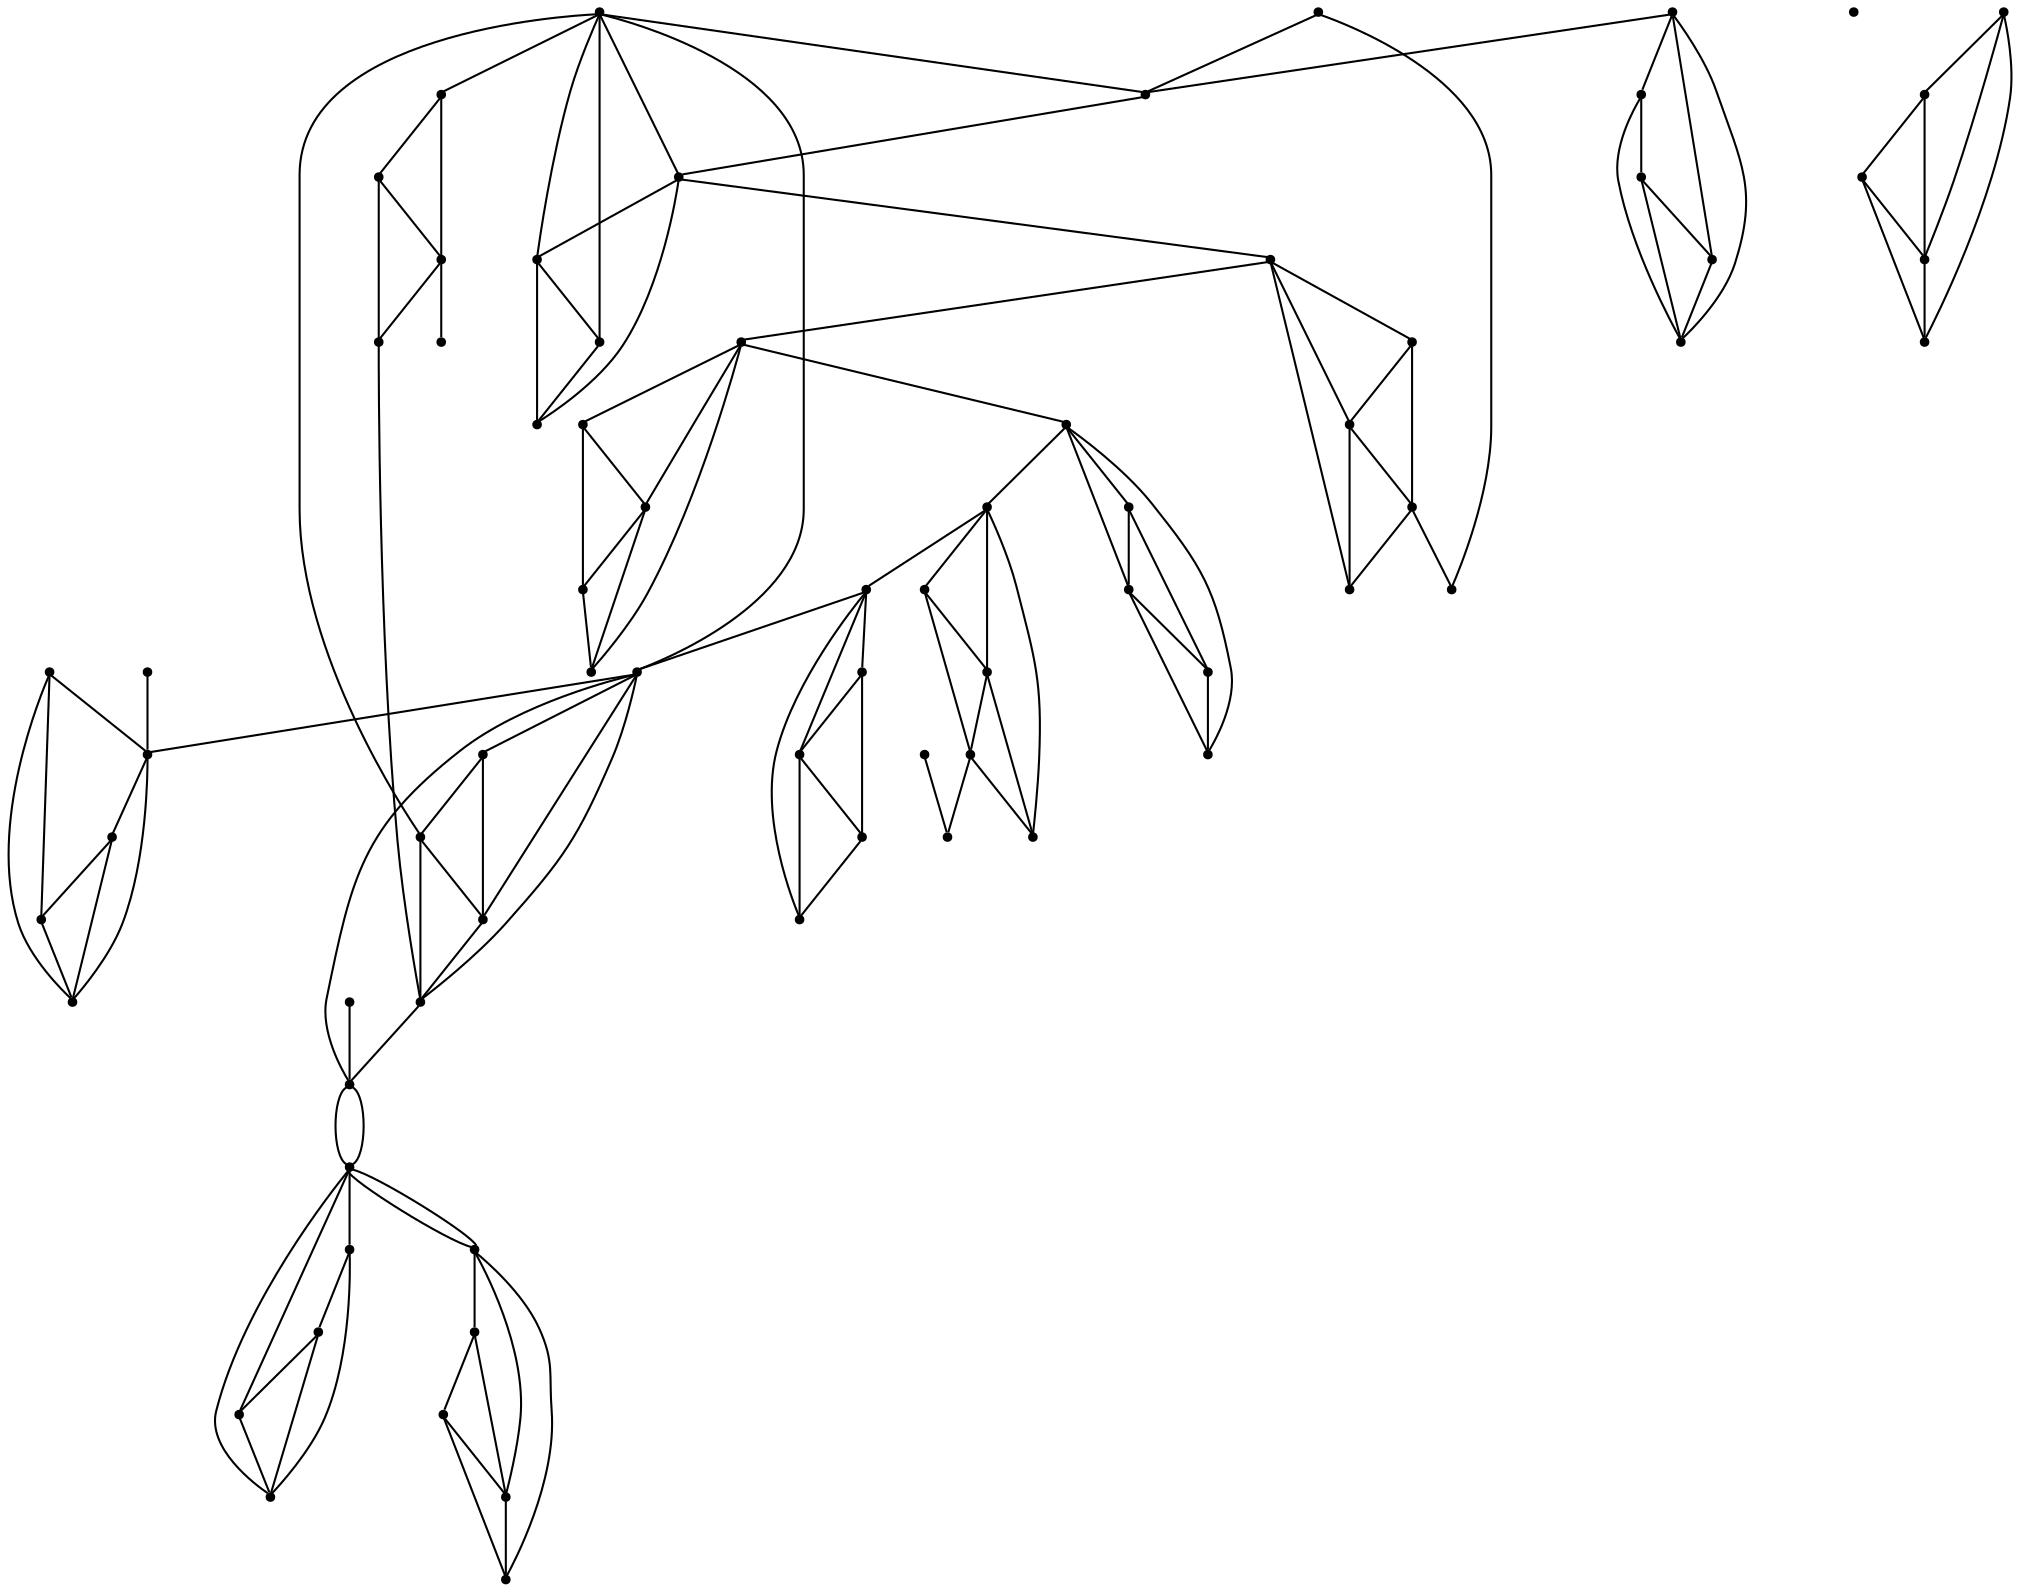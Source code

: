 graph {
  node [shape=point,comment="{\"directed\":false,\"doi\":\"10.1007/978-3-540-31843-9_31\",\"figure\":\"3 (2)\"}"]

  v0 [pos="1359.2319949127907,1686.1012725142764"]
  v1 [pos="1244.80234375,1686.1012725142764"]
  v2 [pos="1232.3792514534885,1662.1304460473982"]
  v3 [pos="1205.93269440407,1665.433560620559"]
  v4 [pos="1185.808044149709,1954.7252921370791"]
  v5 [pos="1168.5163017805232,1686.1012725142764"]
  v6 [pos="1130.3727879723835,1686.1012725142764"]
  v7 [pos="1129.647574491279,1665.433560620559"]
  v8 [pos="1059.534574854651,1686.1012725142764"]
  v9 [pos="1021.3910133539244,1686.1012725142764"]
  v10 [pos="1020.6648937136629,1665.433560620559"]
  v11 [pos="945.1049713844477,1686.1012725142764"]
  v12 [pos="944.3798373909883,1665.433560620559"]
  v13 [pos="1370.421566133721,1662.130446047398"]
  v14 [pos="1358.941292696221,1637.578386873814"]
  v15 [pos="1346.808902616279,1662.130446047398"]
  v16 [pos="1358.941292696221,1662.6387862471865"]
  v17 [pos="1332.2780523255815,1662.1304460473982"]
  v18 [pos="1320.798828125,1637.578386873814"]
  v19 [pos="1321.0884811046512,1686.1012725142764"]
  v20 [pos="1308.6642441860465,1662.130446047398"]
  v21 [pos="1320.798828125,1662.6387862471865"]
  v22 [pos="1312.7337890625,1814.166953971796"]
  v23 [pos="1294.135524164244,1662.130446047398"]
  v24 [pos="1282.6552507267443,1637.578386873814"]
  v25 [pos="1282.9459529433138,1686.1012725142764"]
  v26 [pos="1270.520730377907,1662.130446047398"]
  v27 [pos="1282.6552507267443,1662.6387862471865"]
  v28 [pos="1255.9919467659884,1662.1304460473982"]
  v29 [pos="1244.510687681686,1637.578386873814"]
  v30 [pos="1244.077257449128,1815.25652687829"]
  v31 [pos="1244.510687681686,1662.6387862471865"]
  v32 [pos="1148.8970339752905,1918.4044468510278"]
  v33 [pos="1221.5522392805233,1991.0461056339868"]
  v34 [pos="1217.84738372093,1662.130446047398"]
  v35 [pos="1219.0840525072672,1918.4044468510276"]
  v36 [pos="1206.3671102834303,1637.578386873814"]
  v37 [pos="1206.3671102834303,1662.6387862471865"]
  v38 [pos="1206.6588299418604,1686.1012725142764"]
  v39 [pos="1194.234624818314,1662.1304460473982"]
  v40 [pos="1177.5982421875,1812.9315324731795"]
  v41 [pos="1179.7037745276161,1662.130446047398"]
  v42 [pos="1168.2245821220931,1637.578386873814"]
  v43 [pos="1115.5492005813953,1812.4961165694522"]
  v44 [pos="1047.911589298692,1809.8086305566753"]
  v45 [pos="1156.0911110101745,1662.1304460473982"]
  v46 [pos="1168.2245821220931,1662.6387862471865"]
  v47 [pos="1151.368336664244,1991.0461056339868"]
  v48 [pos="1141.5613417514535,1662.1304460473982"]
  v49 [pos="1130.0810683139534,1637.578386873814"]
  v50 [pos="1117.9496002906976,1662.130446047398"]
  v51 [pos="1130.0810683139534,1662.6387862471865"]
  v52 [pos="1108.8677552688955,1662.130446047398"]
  v53 [pos="1097.3874818313952,1637.578386873814"]
  v54 [pos="1097.6792014898256,1686.1012725142764"]
  v55 [pos="1085.252897892442,1662.1304460473982"]
  v56 [pos="1097.3874818313952,1662.6387862471865"]
  v57 [pos="1070.7241460755813,1662.130446047398"]
  v58 [pos="1059.2439203306685,1637.578386873814"]
  v59 [pos="1047.1103856286336,1662.130446047398"]
  v60 [pos="1059.2439203306685,1662.6387862471865"]
  v61 [pos="1032.5806163699128,1662.130446047398"]
  v62 [pos="1021.1013921693313,1637.578386873814"]
  v63 [pos="1008.966840025436,1662.130446047398"]
  v64 [pos="1021.1013921693313,1662.6387862471865"]
  v65 [pos="994.4360215297964,1662.1304460473982"]
  v66 [pos="982.9578306686046,1637.578386873814"]
  v67 [pos="983.2485169876452,1686.1012725142764"]
  v68 [pos="970.8232944222384,1662.1304460473982"]
  v69 [pos="982.9578306686046,1662.6387862471865"]
  v70 [pos="956.2935251635175,1662.1304460473982"]
  v71 [pos="944.8132358284884,1637.578386873814"]
  v72 [pos="932.6818313953488,1662.130446047398"]
  v73 [pos="944.8132358284884,1662.6387862471865"]

  v72 -- v11 [id="-2",pos="932.6818313953488,1662.130446047398 945.1049713844477,1686.1012725142764 945.1049713844477,1686.1012725142764 945.1049713844477,1686.1012725142764"]
  v73 -- v70 [id="-3",pos="944.8132358284884,1662.6387862471865 956.2935251635175,1662.1304460473982 956.2935251635175,1662.1304460473982 956.2935251635175,1662.1304460473982"]
  v71 -- v73 [id="-4",pos="944.8132358284884,1637.578386873814 944.8132358284884,1662.6387862471865 944.8132358284884,1662.6387862471865 944.8132358284884,1662.6387862471865"]
  v73 -- v11 [id="-5",pos="944.8132358284884,1662.6387862471865 945.1049713844477,1686.1012725142764 945.1049713844477,1686.1012725142764 945.1049713844477,1686.1012725142764"]
  v71 -- v72 [id="-6",pos="944.8132358284884,1637.578386873814 932.6818313953488,1662.130446047398 932.6818313953488,1662.130446047398 932.6818313953488,1662.130446047398"]
  v11 -- v70 [id="-7",pos="945.1049713844477,1686.1012725142764 956.2935251635175,1662.1304460473982 956.2935251635175,1662.1304460473982 956.2935251635175,1662.1304460473982"]
  v70 -- v71 [id="-8",pos="956.2935251635175,1662.1304460473982 944.8132358284884,1637.578386873814 944.8132358284884,1637.578386873814 944.8132358284884,1637.578386873814"]
  v72 -- v73 [id="-9",pos="932.6818313953488,1662.130446047398 944.8132358284884,1662.6387862471865 944.8132358284884,1662.6387862471865 944.8132358284884,1662.6387862471865"]
  v68 -- v38 [id="-10",pos="970.8232944222384,1662.1304460473982 967.26328125,1703.0252405115095 967.26328125,1703.0252405115095 967.26328125,1703.0252405115095 1209.929269622093,1703.0252405115095 1209.929269622093,1703.0252405115095 1209.929269622093,1703.0252405115095 1206.6588299418604,1686.1012725142764 1206.6588299418604,1686.1012725142764 1206.6588299418604,1686.1012725142764"]
  v68 -- v36 [id="-11",pos="970.8232944222384,1662.1304460473982 967.26328125,1627.8418807296084 967.26328125,1627.8418807296084 967.26328125,1627.8418807296084 1209.929269622093,1627.8418807296084 1209.929269622093,1627.8418807296084 1209.929269622093,1627.8418807296084 1206.3671102834303,1637.578386873814 1206.3671102834303,1637.578386873814 1206.3671102834303,1637.578386873814"]
  v68 -- v47 [id="-12",pos="970.8232944222384,1662.1304460473982 970.9681050145349,1990.6836776046084 970.9681050145349,1990.6836776046084 970.9681050145349,1990.6836776046084 1151.368336664244,1991.0461056339868 1151.368336664244,1991.0461056339868 1151.368336664244,1991.0461056339868"]
  v68 -- v69 [id="-13",pos="970.8232944222384,1662.1304460473982 982.9578306686046,1662.6387862471865 982.9578306686046,1662.6387862471865 982.9578306686046,1662.6387862471865"]
  v68 -- v67 [id="-14",pos="970.8232944222384,1662.1304460473982 983.2485169876452,1686.1012725142764 983.2485169876452,1686.1012725142764 983.2485169876452,1686.1012725142764"]
  v12 -- v66 [id="-15",pos="944.3798373909883,1665.433560620559 982.9578306686046,1637.578386873814 982.9578306686046,1637.578386873814 982.9578306686046,1637.578386873814"]
  v66 -- v62 [id="-16",pos="982.9578306686046,1637.578386873814 1021.1013921693313,1637.578386873814 1021.1013921693313,1637.578386873814 1021.1013921693313,1637.578386873814"]
  v62 -- v58 [id="-17",pos="1021.1013921693313,1637.578386873814 1059.2439203306685,1637.578386873814 1059.2439203306685,1637.578386873814 1059.2439203306685,1637.578386873814"]
  v58 -- v53 [id="-18",pos="1059.2439203306685,1637.578386873814 1097.3874818313952,1637.578386873814 1097.3874818313952,1637.578386873814 1097.3874818313952,1637.578386873814"]
  v53 -- v49 [id="-19",pos="1097.3874818313952,1637.578386873814 1130.0810683139534,1637.578386873814 1130.0810683139534,1637.578386873814 1130.0810683139534,1637.578386873814"]
  v49 -- v42 [id="-20",pos="1130.0810683139534,1637.578386873814 1168.2245821220931,1637.578386873814 1168.2245821220931,1637.578386873814 1168.2245821220931,1637.578386873814"]
  v42 -- v36 [id="-21",pos="1168.2245821220931,1637.578386873814 1206.3671102834303,1637.578386873814 1206.3671102834303,1637.578386873814 1206.3671102834303,1637.578386873814"]
  v36 -- v3 [id="-22",pos="1206.3671102834303,1637.578386873814 1205.93269440407,1665.433560620559 1205.93269440407,1665.433560620559 1205.93269440407,1665.433560620559"]
  v66 -- v69 [id="-23",pos="982.9578306686046,1637.578386873814 982.9578306686046,1662.6387862471865 982.9578306686046,1662.6387862471865 982.9578306686046,1662.6387862471865"]
  v69 -- v67 [id="-24",pos="982.9578306686046,1662.6387862471865 983.2485169876452,1686.1012725142764 983.2485169876452,1686.1012725142764 983.2485169876452,1686.1012725142764"]
  v66 -- v68 [id="-25",pos="982.9578306686046,1637.578386873814 970.8232944222384,1662.1304460473982 970.8232944222384,1662.1304460473982 970.8232944222384,1662.1304460473982"]
  v67 -- v65 [id="-26",pos="983.2485169876452,1686.1012725142764 994.4360215297964,1662.1304460473982 994.4360215297964,1662.1304460473982 994.4360215297964,1662.1304460473982"]
  v65 -- v66 [id="-27",pos="994.4360215297964,1662.1304460473982 982.9578306686046,1637.578386873814 982.9578306686046,1637.578386873814 982.9578306686046,1637.578386873814"]
  v63 -- v64 [id="-28",pos="1008.966840025436,1662.130446047398 1021.1013921693313,1662.6387862471865 1021.1013921693313,1662.6387862471865 1021.1013921693313,1662.6387862471865"]
  v64 -- v61 [id="-29",pos="1021.1013921693313,1662.6387862471865 1032.5806163699128,1662.130446047398 1032.5806163699128,1662.130446047398 1032.5806163699128,1662.130446047398"]
  v63 -- v9 [id="-30",pos="1008.966840025436,1662.130446047398 1021.3910133539244,1686.1012725142764 1021.3910133539244,1686.1012725142764 1021.3910133539244,1686.1012725142764"]
  v62 -- v64 [id="-31",pos="1021.1013921693313,1637.578386873814 1021.1013921693313,1662.6387862471865 1021.1013921693313,1662.6387862471865 1021.1013921693313,1662.6387862471865"]
  v64 -- v9 [id="-32",pos="1021.1013921693313,1662.6387862471865 1021.3910133539244,1686.1012725142764 1021.3910133539244,1686.1012725142764 1021.3910133539244,1686.1012725142764"]
  v62 -- v63 [id="-33",pos="1021.1013921693313,1637.578386873814 1008.966840025436,1662.130446047398 1008.966840025436,1662.130446047398 1008.966840025436,1662.130446047398"]
  v9 -- v61 [id="-34",pos="1021.3910133539244,1686.1012725142764 1032.5806163699128,1662.130446047398 1032.5806163699128,1662.130446047398 1032.5806163699128,1662.130446047398"]
  v61 -- v62 [id="-35",pos="1032.5806163699128,1662.130446047398 1021.1013921693313,1637.578386873814 1021.1013921693313,1637.578386873814 1021.1013921693313,1637.578386873814"]
  v59 -- v60 [id="-38",pos="1047.1103856286336,1662.130446047398 1059.2439203306685,1662.6387862471865 1059.2439203306685,1662.6387862471865 1059.2439203306685,1662.6387862471865"]
  v60 -- v57 [id="-39",pos="1059.2439203306685,1662.6387862471865 1070.7241460755813,1662.130446047398 1070.7241460755813,1662.130446047398 1070.7241460755813,1662.130446047398"]
  v59 -- v8 [id="-40",pos="1047.1103856286336,1662.130446047398 1059.534574854651,1686.1012725142764 1059.534574854651,1686.1012725142764 1059.534574854651,1686.1012725142764"]
  v58 -- v60 [id="-43",pos="1059.2439203306685,1637.578386873814 1059.2439203306685,1662.6387862471865 1059.2439203306685,1662.6387862471865 1059.2439203306685,1662.6387862471865"]
  v60 -- v8 [id="-44",pos="1059.2439203306685,1662.6387862471865 1059.534574854651,1686.1012725142764 1059.534574854651,1686.1012725142764 1059.534574854651,1686.1012725142764"]
  v58 -- v59 [id="-45",pos="1059.2439203306685,1637.578386873814 1047.1103856286336,1662.130446047398 1047.1103856286336,1662.130446047398 1047.1103856286336,1662.130446047398"]
  v8 -- v57 [id="-46",pos="1059.534574854651,1686.1012725142764 1070.7241460755813,1662.130446047398 1070.7241460755813,1662.130446047398 1070.7241460755813,1662.130446047398"]
  v57 -- v58 [id="-47",pos="1070.7241460755813,1662.130446047398 1059.2439203306685,1637.578386873814 1059.2439203306685,1637.578386873814 1059.2439203306685,1637.578386873814"]
  v55 -- v54 [id="-48",pos="1085.252897892442,1662.1304460473982 1097.6792014898256,1686.1012725142764 1097.6792014898256,1686.1012725142764 1097.6792014898256,1686.1012725142764"]
  v55 -- v56 [id="-49",pos="1085.252897892442,1662.1304460473982 1097.3874818313952,1662.6387862471865 1097.3874818313952,1662.6387862471865 1097.3874818313952,1662.6387862471865"]
  v56 -- v52 [id="-50",pos="1097.3874818313952,1662.6387862471865 1108.8677552688955,1662.130446047398 1108.8677552688955,1662.130446047398 1108.8677552688955,1662.130446047398"]
  v53 -- v56 [id="-51",pos="1097.3874818313952,1637.578386873814 1097.3874818313952,1662.6387862471865 1097.3874818313952,1662.6387862471865 1097.3874818313952,1662.6387862471865"]
  v56 -- v54 [id="-52",pos="1097.3874818313952,1662.6387862471865 1097.6792014898256,1686.1012725142764 1097.6792014898256,1686.1012725142764 1097.6792014898256,1686.1012725142764"]
  v53 -- v55 [id="-53",pos="1097.3874818313952,1637.578386873814 1085.252897892442,1662.1304460473982 1085.252897892442,1662.1304460473982 1085.252897892442,1662.1304460473982"]
  v54 -- v52 [id="-54",pos="1097.6792014898256,1686.1012725142764 1108.8677552688955,1662.130446047398 1108.8677552688955,1662.130446047398 1108.8677552688955,1662.130446047398"]
  v52 -- v53 [id="-55",pos="1108.8677552688955,1662.130446047398 1097.3874818313952,1637.578386873814 1097.3874818313952,1637.578386873814 1097.3874818313952,1637.578386873814"]
  v50 -- v51 [id="-58",pos="1117.9496002906976,1662.130446047398 1130.0810683139534,1662.6387862471865 1130.0810683139534,1662.6387862471865 1130.0810683139534,1662.6387862471865"]
  v51 -- v48 [id="-59",pos="1130.0810683139534,1662.6387862471865 1141.5613417514535,1662.1304460473982 1141.5613417514535,1662.1304460473982 1141.5613417514535,1662.1304460473982"]
  v50 -- v6 [id="-60",pos="1117.9496002906976,1662.130446047398 1130.3727879723835,1686.1012725142764 1130.3727879723835,1686.1012725142764 1130.3727879723835,1686.1012725142764"]
  v49 -- v51 [id="-61",pos="1130.0810683139534,1637.578386873814 1130.0810683139534,1662.6387862471865 1130.0810683139534,1662.6387862471865 1130.0810683139534,1662.6387862471865"]
  v51 -- v6 [id="-62",pos="1130.0810683139534,1662.6387862471865 1130.3727879723835,1686.1012725142764 1130.3727879723835,1686.1012725142764 1130.3727879723835,1686.1012725142764"]
  v49 -- v50 [id="-63",pos="1130.0810683139534,1637.578386873814 1117.9496002906976,1662.130446047398 1117.9496002906976,1662.130446047398 1117.9496002906976,1662.130446047398"]
  v47 -- v33 [id="-64",pos="1151.368336664244,1991.0461056339868 1221.5522392805233,1991.0461056339868 1221.5522392805233,1991.0461056339868 1221.5522392805233,1991.0461056339868"]
  v6 -- v48 [id="-66",pos="1130.3727879723835,1686.1012725142764 1141.5613417514535,1662.1304460473982 1141.5613417514535,1662.1304460473982 1141.5613417514535,1662.1304460473982"]
  v48 -- v49 [id="-67",pos="1141.5613417514535,1662.1304460473982 1130.0810683139534,1637.578386873814 1130.0810683139534,1637.578386873814 1130.0810683139534,1637.578386873814"]
  v47 -- v4 [id="-68",pos="1151.368336664244,1991.0461056339868 1185.808044149709,1954.7252921370791 1185.808044149709,1954.7252921370791 1185.808044149709,1954.7252921370791"]
  v4 -- v35 [id="-69",pos="1185.808044149709,1954.7252921370791 1219.0840525072672,1918.4044468510276 1219.0840525072672,1918.4044468510276 1219.0840525072672,1918.4044468510276"]
  v45 -- v46 [id="-70",pos="1156.0911110101745,1662.1304460473982 1168.2245821220931,1662.6387862471865 1168.2245821220931,1662.6387862471865 1168.2245821220931,1662.6387862471865"]
  v46 -- v41 [id="-71",pos="1168.2245821220931,1662.6387862471865 1179.7037745276161,1662.130446047398 1179.7037745276161,1662.130446047398 1179.7037745276161,1662.130446047398"]
  v45 -- v5 [id="-72",pos="1156.0911110101745,1662.1304460473982 1168.5163017805232,1686.1012725142764 1168.5163017805232,1686.1012725142764 1168.5163017805232,1686.1012725142764"]
  v42 -- v46 [id="-73",pos="1168.2245821220931,1637.578386873814 1168.2245821220931,1662.6387862471865 1168.2245821220931,1662.6387862471865 1168.2245821220931,1662.6387862471865"]
  v46 -- v5 [id="-74",pos="1168.2245821220931,1662.6387862471865 1168.5163017805232,1686.1012725142764 1168.5163017805232,1686.1012725142764 1168.5163017805232,1686.1012725142764"]
  v42 -- v45 [id="-75",pos="1168.2245821220931,1637.578386873814 1156.0911110101745,1662.1304460473982 1156.0911110101745,1662.1304460473982 1156.0911110101745,1662.1304460473982"]
  v5 -- v41 [id="-77",pos="1168.5163017805232,1686.1012725142764 1179.7037745276161,1662.130446047398 1179.7037745276161,1662.130446047398 1179.7037745276161,1662.130446047398"]
  v41 -- v42 [id="-81",pos="1179.7037745276161,1662.130446047398 1168.2245821220931,1637.578386873814 1168.2245821220931,1637.578386873814 1168.2245821220931,1637.578386873814"]
  v39 -- v38 [id="-82",pos="1194.234624818314,1662.1304460473982 1206.6588299418604,1686.1012725142764 1206.6588299418604,1686.1012725142764 1206.6588299418604,1686.1012725142764"]
  v39 -- v37 [id="-83",pos="1194.234624818314,1662.1304460473982 1206.3671102834303,1662.6387862471865 1206.3671102834303,1662.6387862471865 1206.3671102834303,1662.6387862471865"]
  v37 -- v34 [id="-84",pos="1206.3671102834303,1662.6387862471865 1217.84738372093,1662.130446047398 1217.84738372093,1662.130446047398 1217.84738372093,1662.130446047398"]
  v30 -- v13 [id="-85",pos="1244.077257449128,1815.25652687829 1200.4816860465116,1899.1544671960798 1200.4816860465116,1899.1544671960798 1200.4816860465116,1899.1544671960798 1373.7638626453488,1898.0668970056502 1373.7638626453488,1898.0668970056502 1373.7638626453488,1898.0668970056502 1370.421566133721,1662.130446047398 1370.421566133721,1662.130446047398 1370.421566133721,1662.130446047398"]
  v38 -- v37 [id="-87",pos="1206.6588299418604,1686.1012725142764 1206.3671102834303,1662.6387862471865 1206.3671102834303,1662.6387862471865 1206.3671102834303,1662.6387862471865"]
  v37 -- v36 [id="-88",pos="1206.3671102834303,1662.6387862471865 1206.3671102834303,1637.578386873814 1206.3671102834303,1637.578386873814 1206.3671102834303,1637.578386873814"]
  v36 -- v13 [id="-89",pos="1206.3671102834303,1637.578386873814 1203.753015988372,1627.8418807296084 1203.753015988372,1627.8418807296084 1203.753015988372,1627.8418807296084 1373.7638626453488,1627.8418807296084 1373.7638626453488,1627.8418807296084 1373.7638626453488,1627.8418807296084 1370.421566133721,1662.130446047398 1370.421566133721,1662.130446047398 1370.421566133721,1662.130446047398"]
  v36 -- v39 [id="-91",pos="1206.3671102834303,1637.578386873814 1194.234624818314,1662.1304460473982 1194.234624818314,1662.1304460473982 1194.234624818314,1662.1304460473982"]
  v38 -- v34 [id="-92",pos="1206.6588299418604,1686.1012725142764 1217.84738372093,1662.130446047398 1217.84738372093,1662.130446047398 1217.84738372093,1662.130446047398"]
  v69 -- v65 [id="-93",pos="982.9578306686046,1662.6387862471865 994.4360215297964,1662.1304460473982 994.4360215297964,1662.1304460473982 994.4360215297964,1662.1304460473982"]
  v68 -- v12 [id="-96",pos="970.8232944222384,1662.1304460473982 944.3798373909883,1665.433560620559 944.3798373909883,1665.433560620559 944.3798373909883,1665.433560620559"]
  v34 -- v36 [id="-97",pos="1217.84738372093,1662.130446047398 1206.3671102834303,1637.578386873814 1206.3671102834303,1637.578386873814 1206.3671102834303,1637.578386873814"]
  v33 -- v35 [id="-98",pos="1221.5522392805233,1991.0461056339868 1219.0840525072672,1918.4044468510276 1219.0840525072672,1918.4044468510276 1219.0840525072672,1918.4044468510276"]
  v35 -- v34 [id="-99",pos="1219.0840525072672,1918.4044468510276 1217.84738372093,1662.130446047398 1217.84738372093,1662.130446047398 1217.84738372093,1662.130446047398"]
  v34 -- v3 [id="-100",pos="1217.84738372093,1662.130446047398 1205.93269440407,1665.433560620559 1205.93269440407,1665.433560620559 1205.93269440407,1665.433560620559"]
  v33 -- v4 [id="-101",pos="1221.5522392805233,1991.0461056339868 1185.808044149709,1954.7252921370791 1185.808044149709,1954.7252921370791 1185.808044149709,1954.7252921370791"]
  v4 -- v32 [id="-102",pos="1185.808044149709,1954.7252921370791 1148.8970339752905,1918.4044468510278 1148.8970339752905,1918.4044468510278 1148.8970339752905,1918.4044468510278"]
  v2 -- v17 [id="-104",pos="1232.3792514534885,1662.1304460473982 1228.8202398255814,1703.0252405115095 1228.8202398255814,1703.0252405115095 1228.8202398255814,1703.0252405115095 1335.6192042151163,1703.0252405115095 1335.6192042151163,1703.0252405115095 1335.6192042151163,1703.0252405115095 1332.2780523255815,1662.1304460473982 1332.2780523255815,1662.1304460473982 1332.2780523255815,1662.1304460473982"]
  v2 -- v17 [id="-105",pos="1232.3792514534885,1662.1304460473982 1228.8202398255814,1627.8418807296084 1228.8202398255814,1627.8418807296084 1228.8202398255814,1627.8418807296084 1335.6192042151163,1627.8418807296084 1335.6192042151163,1627.8418807296084 1335.6192042151163,1627.8418807296084 1332.2780523255815,1662.1304460473982 1332.2780523255815,1662.1304460473982 1332.2780523255815,1662.1304460473982"]
  v2 -- v1 [id="-106",pos="1232.3792514534885,1662.1304460473982 1244.80234375,1686.1012725142764 1244.80234375,1686.1012725142764 1244.80234375,1686.1012725142764"]
  v29 -- v31 [id="-108",pos="1244.510687681686,1637.578386873814 1244.510687681686,1662.6387862471865 1244.510687681686,1662.6387862471865 1244.510687681686,1662.6387862471865"]
  v31 -- v1 [id="-109",pos="1244.510687681686,1662.6387862471865 1244.80234375,1686.1012725142764 1244.80234375,1686.1012725142764 1244.80234375,1686.1012725142764"]
  v29 -- v2 [id="-110",pos="1244.510687681686,1637.578386873814 1232.3792514534885,1662.1304460473982 1232.3792514534885,1662.1304460473982 1232.3792514534885,1662.1304460473982"]
  v1 -- v28 [id="-112",pos="1244.80234375,1686.1012725142764 1255.9919467659884,1662.1304460473982 1255.9919467659884,1662.1304460473982 1255.9919467659884,1662.1304460473982"]
  v28 -- v29 [id="-113",pos="1255.9919467659884,1662.1304460473982 1244.510687681686,1637.578386873814 1244.510687681686,1637.578386873814 1244.510687681686,1637.578386873814"]
  v26 -- v27 [id="-114",pos="1270.520730377907,1662.130446047398 1282.6552507267443,1662.6387862471865 1282.6552507267443,1662.6387862471865 1282.6552507267443,1662.6387862471865"]
  v27 -- v23 [id="-115",pos="1282.6552507267443,1662.6387862471865 1294.135524164244,1662.130446047398 1294.135524164244,1662.130446047398 1294.135524164244,1662.130446047398"]
  v26 -- v25 [id="-116",pos="1270.520730377907,1662.130446047398 1282.9459529433138,1686.1012725142764 1282.9459529433138,1686.1012725142764 1282.9459529433138,1686.1012725142764"]
  v24 -- v27 [id="-117",pos="1282.6552507267443,1637.578386873814 1282.6552507267443,1662.6387862471865 1282.6552507267443,1662.6387862471865 1282.6552507267443,1662.6387862471865"]
  v27 -- v25 [id="-118",pos="1282.6552507267443,1662.6387862471865 1282.9459529433138,1686.1012725142764 1282.9459529433138,1686.1012725142764 1282.9459529433138,1686.1012725142764"]
  v24 -- v26 [id="-119",pos="1282.6552507267443,1637.578386873814 1270.520730377907,1662.130446047398 1270.520730377907,1662.130446047398 1270.520730377907,1662.130446047398"]
  v25 -- v23 [id="-120",pos="1282.9459529433138,1686.1012725142764 1294.135524164244,1662.130446047398 1294.135524164244,1662.130446047398 1294.135524164244,1662.130446047398"]
  v23 -- v24 [id="-121",pos="1294.135524164244,1662.130446047398 1282.6552507267443,1637.578386873814 1282.6552507267443,1637.578386873814 1282.6552507267443,1637.578386873814"]
  v20 -- v19 [id="-122",pos="1308.6642441860465,1662.130446047398 1321.0884811046512,1686.1012725142764 1321.0884811046512,1686.1012725142764 1321.0884811046512,1686.1012725142764"]
  v20 -- v21 [id="-123",pos="1308.6642441860465,1662.130446047398 1320.798828125,1662.6387862471865 1320.798828125,1662.6387862471865 1320.798828125,1662.6387862471865"]
  v21 -- v17 [id="-124",pos="1320.798828125,1662.6387862471865 1332.2780523255815,1662.1304460473982 1332.2780523255815,1662.1304460473982 1332.2780523255815,1662.1304460473982"]
  v18 -- v21 [id="-127",pos="1320.798828125,1637.578386873814 1320.798828125,1662.6387862471865 1320.798828125,1662.6387862471865 1320.798828125,1662.6387862471865"]
  v21 -- v19 [id="-128",pos="1320.798828125,1662.6387862471865 1321.0884811046512,1686.1012725142764 1321.0884811046512,1686.1012725142764 1321.0884811046512,1686.1012725142764"]
  v18 -- v20 [id="-129",pos="1320.798828125,1637.578386873814 1308.6642441860465,1662.130446047398 1308.6642441860465,1662.130446047398 1308.6642441860465,1662.130446047398"]
  v19 -- v17 [id="-130",pos="1321.0884811046512,1686.1012725142764 1332.2780523255815,1662.1304460473982 1332.2780523255815,1662.1304460473982 1332.2780523255815,1662.1304460473982"]
  v17 -- v18 [id="-131",pos="1332.2780523255815,1662.1304460473982 1320.798828125,1637.578386873814 1320.798828125,1637.578386873814 1320.798828125,1637.578386873814"]
  v2 -- v31 [id="-132",pos="1232.3792514534885,1662.1304460473982 1244.510687681686,1662.6387862471865 1244.510687681686,1662.6387862471865 1244.510687681686,1662.6387862471865"]
  v31 -- v28 [id="-133",pos="1244.510687681686,1662.6387862471865 1255.9919467659884,1662.1304460473982 1255.9919467659884,1662.1304460473982 1255.9919467659884,1662.1304460473982"]
  v15 -- v16 [id="-134",pos="1346.808902616279,1662.130446047398 1358.941292696221,1662.6387862471865 1358.941292696221,1662.6387862471865 1358.941292696221,1662.6387862471865"]
  v16 -- v13 [id="-135",pos="1358.941292696221,1662.6387862471865 1370.421566133721,1662.130446047398 1370.421566133721,1662.130446047398 1370.421566133721,1662.130446047398"]
  v15 -- v0 [id="-136",pos="1346.808902616279,1662.130446047398 1359.2319949127907,1686.1012725142764 1359.2319949127907,1686.1012725142764 1359.2319949127907,1686.1012725142764"]
  v14 -- v16 [id="-137",pos="1358.941292696221,1637.578386873814 1358.941292696221,1662.6387862471865 1358.941292696221,1662.6387862471865 1358.941292696221,1662.6387862471865"]
  v16 -- v0 [id="-138",pos="1358.941292696221,1662.6387862471865 1359.2319949127907,1686.1012725142764 1359.2319949127907,1686.1012725142764 1359.2319949127907,1686.1012725142764"]
  v14 -- v15 [id="-139",pos="1358.941292696221,1637.578386873814 1346.808902616279,1662.130446047398 1346.808902616279,1662.130446047398 1346.808902616279,1662.130446047398"]
  v0 -- v13 [id="-140",pos="1359.2319949127907,1686.1012725142764 1370.421566133721,1662.130446047398 1370.421566133721,1662.130446047398 1370.421566133721,1662.130446047398"]
  v13 -- v14 [id="-141",pos="1370.421566133721,1662.130446047398 1358.941292696221,1637.578386873814 1358.941292696221,1637.578386873814 1358.941292696221,1637.578386873814"]
  v11 -- v12 [id="-144",pos="945.1049713844477,1686.1012725142764 941.5459756540697,1688.4669570235537 943.1379542151162,1690.3877842533714 944.3798373909883,1665.433560620559"]
  v9 -- v10 [id="-148",pos="1021.3910133539244,1686.1012725142764 1017.8309683866279,1688.4669570235537 1019.4271438953489,1690.3877842533714 1020.6648937136629,1665.433560620559"]
  v6 -- v7 [id="-154",pos="1130.3727879723835,1686.1012725142764 1126.8138081395348,1688.4669570235537 1128.405723110465,1690.3877842533714 1129.647574491279,1665.433560620559"]
  v2 -- v3 [id="-164",pos="1232.3792514534885,1662.1304460473982 1228.8202398255814,1664.496035189244 1230.4121547965117,1666.4168624190615 1205.93269440407,1665.433560620559"]
  v3 -- v2 [id="-166",pos="1205.93269440407,1665.433560620559 1230.4121547965117,1657.8461277592307 1228.8202398255814,1659.7627588220564 1232.3792514534885,1662.1304460473982"]
  v44 -- v12 [id="-36",pos="1047.911589298692,1809.8086305566753 944.3798373909883,1665.433560620559 944.3798373909883,1665.433560620559 944.3798373909883,1665.433560620559"]
  v44 -- v10 [id="-41",pos="1047.911589298692,1809.8086305566753 1020.6648937136629,1665.433560620559 1020.6648937136629,1665.433560620559 1020.6648937136629,1665.433560620559"]
  v43 -- v7 [id="-57",pos="1115.5492005813953,1812.4961165694522 1129.647574491279,1665.433560620559 1129.647574491279,1665.433560620559 1129.647574491279,1665.433560620559"]
  v40 -- v3 [id="-172",pos="1177.5982421875,1812.9315324731795 1205.93269440407,1665.433560620559 1205.93269440407,1665.433560620559 1205.93269440407,1665.433560620559"]
}